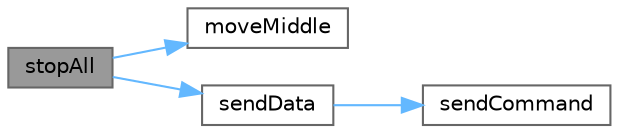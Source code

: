 digraph "stopAll"
{
 // LATEX_PDF_SIZE
  bgcolor="transparent";
  edge [fontname=Helvetica,fontsize=10,labelfontname=Helvetica,labelfontsize=10];
  node [fontname=Helvetica,fontsize=10,shape=box,height=0.2,width=0.4];
  rankdir="LR";
  Node1 [id="Node000001",label="stopAll",height=0.2,width=0.4,color="gray40", fillcolor="grey60", style="filled", fontcolor="black",tooltip="Stops all operations and resets actuators."];
  Node1 -> Node2 [id="edge1_Node000001_Node000002",color="steelblue1",style="solid",tooltip=" "];
  Node2 [id="Node000002",label="moveMiddle",height=0.2,width=0.4,color="grey40", fillcolor="white", style="filled",URL="$_s_e_r_v_o_8c.html#ad268d545633f7bb3df24643db473ca22",tooltip="Move servo to middle (neutral) position."];
  Node1 -> Node3 [id="edge2_Node000001_Node000003",color="steelblue1",style="solid",tooltip=" "];
  Node3 [id="Node000003",label="sendData",height=0.2,width=0.4,color="grey40", fillcolor="white", style="filled",URL="$_w_i_f_i_8c.html#a4e1d99ad3a0d84d1f32cba4586225e15",tooltip="Sends data to a PC application via WiFi."];
  Node3 -> Node4 [id="edge3_Node000003_Node000004",color="steelblue1",style="solid",tooltip=" "];
  Node4 [id="Node000004",label="sendCommand",height=0.2,width=0.4,color="grey40", fillcolor="white", style="filled",URL="$_w_i_f_i_8c.html#a24ddf9541290b087af9974b720d1c794",tooltip="Sends a command string via UART1."];
}
